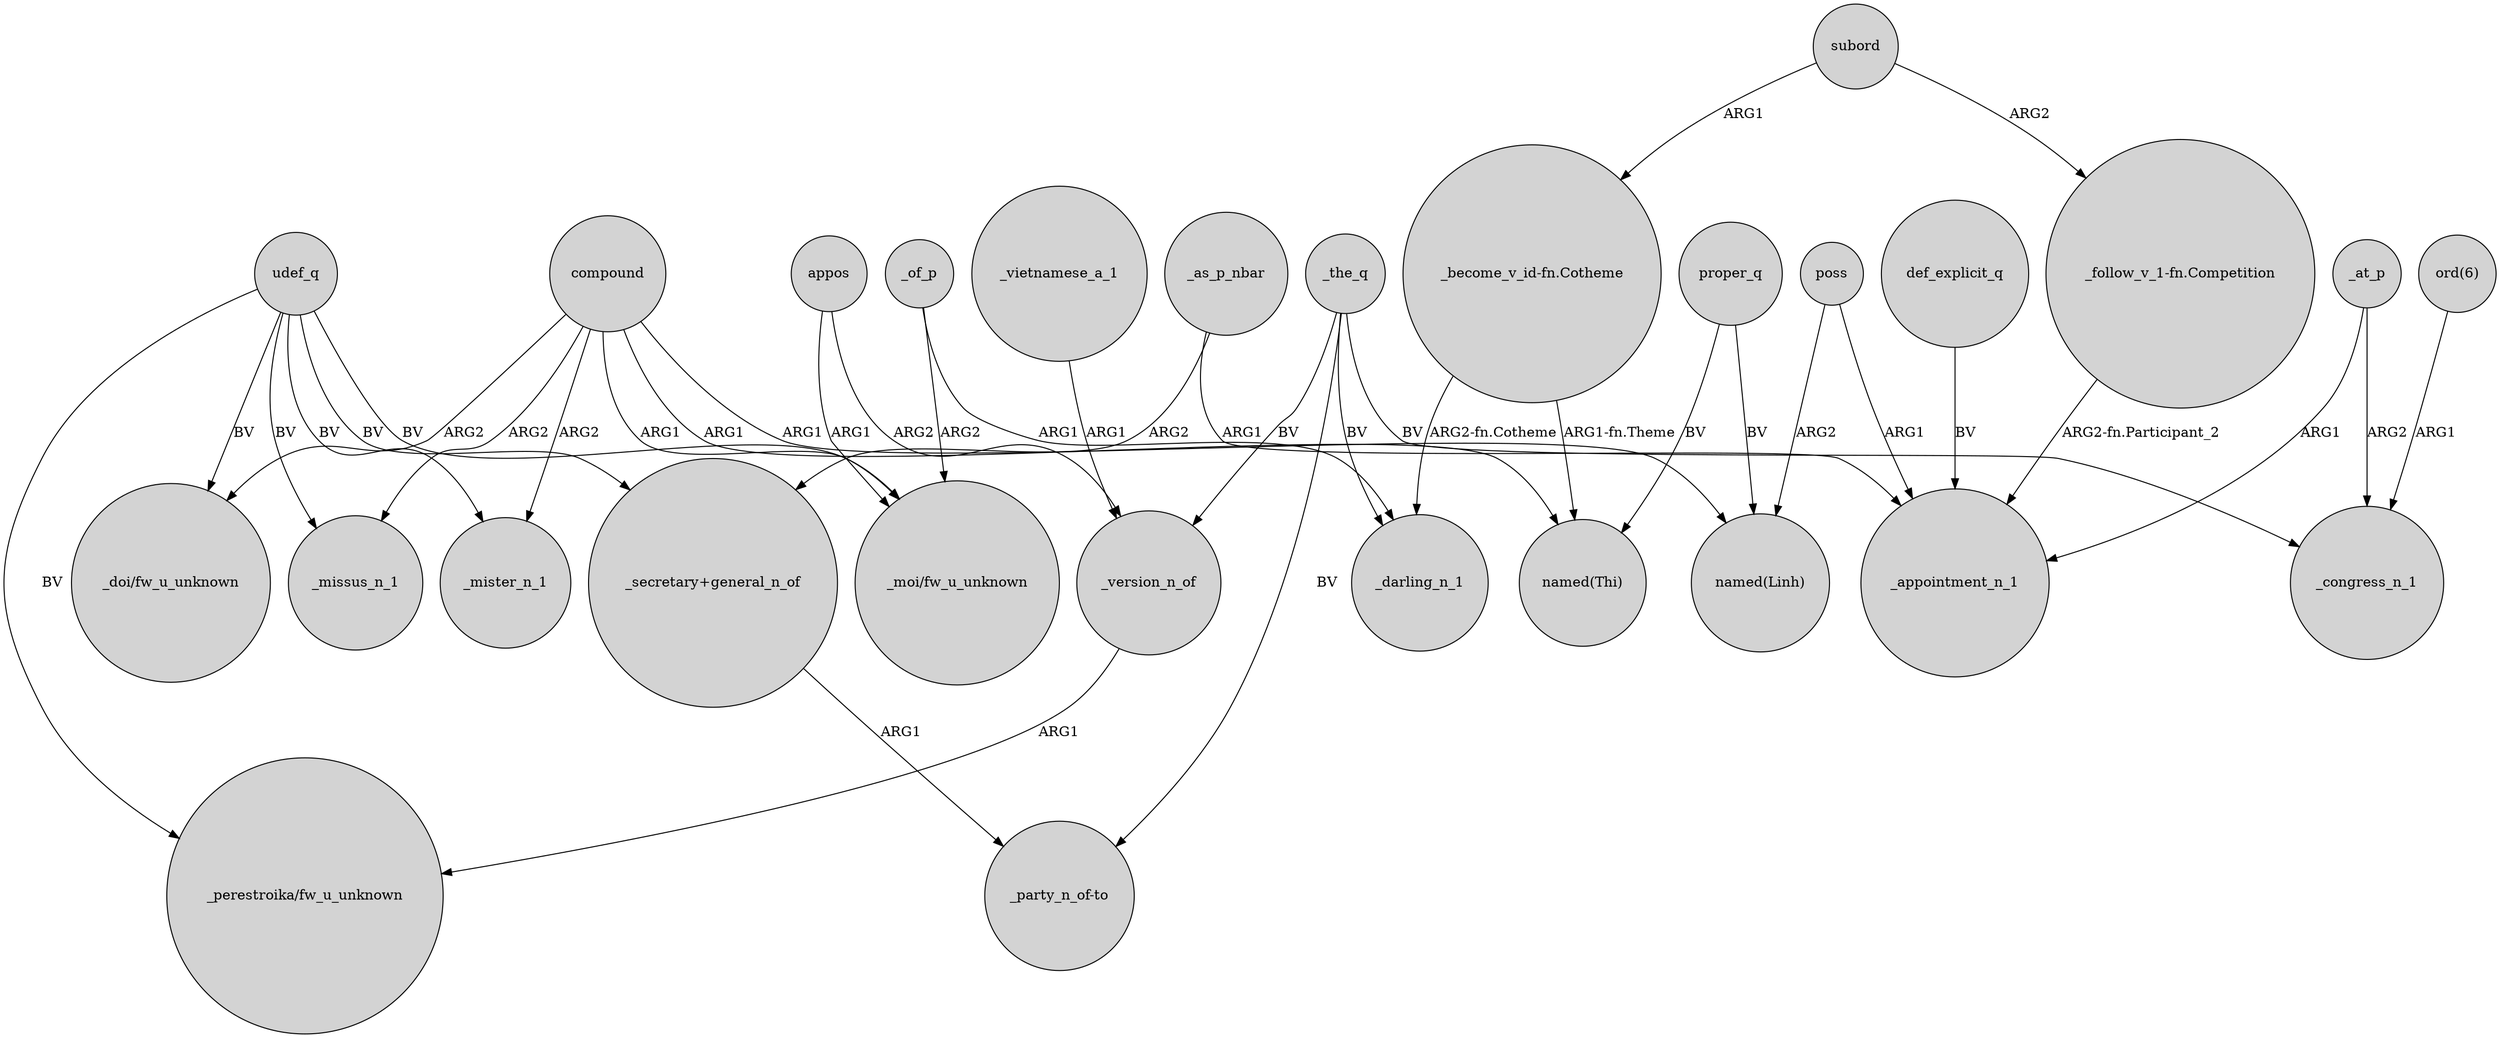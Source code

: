 digraph {
	node [shape=circle style=filled]
	_as_p_nbar -> "_secretary+general_n_of" [label=ARG2]
	compound -> _mister_n_1 [label=ARG2]
	compound -> "_moi/fw_u_unknown" [label=ARG1]
	"_become_v_id-fn.Cotheme" -> _darling_n_1 [label="ARG2-fn.Cotheme"]
	appos -> _version_n_of [label=ARG2]
	compound -> "_doi/fw_u_unknown" [label=ARG2]
	appos -> "_moi/fw_u_unknown" [label=ARG1]
	proper_q -> "named(Linh)" [label=BV]
	"_follow_v_1-fn.Competition" -> _appointment_n_1 [label="ARG2-fn.Participant_2"]
	_of_p -> "_moi/fw_u_unknown" [label=ARG2]
	def_explicit_q -> _appointment_n_1 [label=BV]
	compound -> _missus_n_1 [label=ARG2]
	udef_q -> _mister_n_1 [label=BV]
	_the_q -> _congress_n_1 [label=BV]
	_at_p -> _appointment_n_1 [label=ARG1]
	_the_q -> _darling_n_1 [label=BV]
	"_secretary+general_n_of" -> "_party_n_of-to" [label=ARG1]
	compound -> "named(Thi)" [label=ARG1]
	udef_q -> "_doi/fw_u_unknown" [label=BV]
	udef_q -> "_secretary+general_n_of" [label=BV]
	_of_p -> _darling_n_1 [label=ARG1]
	compound -> "named(Linh)" [label=ARG1]
	_version_n_of -> "_perestroika/fw_u_unknown" [label=ARG1]
	subord -> "_follow_v_1-fn.Competition" [label=ARG2]
	_at_p -> _congress_n_1 [label=ARG2]
	subord -> "_become_v_id-fn.Cotheme" [label=ARG1]
	poss -> "named(Linh)" [label=ARG2]
	"_become_v_id-fn.Cotheme" -> "named(Thi)" [label="ARG1-fn.Theme"]
	poss -> _appointment_n_1 [label=ARG1]
	udef_q -> "_moi/fw_u_unknown" [label=BV]
	_as_p_nbar -> _appointment_n_1 [label=ARG1]
	_the_q -> "_party_n_of-to" [label=BV]
	udef_q -> _missus_n_1 [label=BV]
	proper_q -> "named(Thi)" [label=BV]
	"ord(6)" -> _congress_n_1 [label=ARG1]
	udef_q -> "_perestroika/fw_u_unknown" [label=BV]
	_the_q -> _version_n_of [label=BV]
	_vietnamese_a_1 -> _version_n_of [label=ARG1]
}
